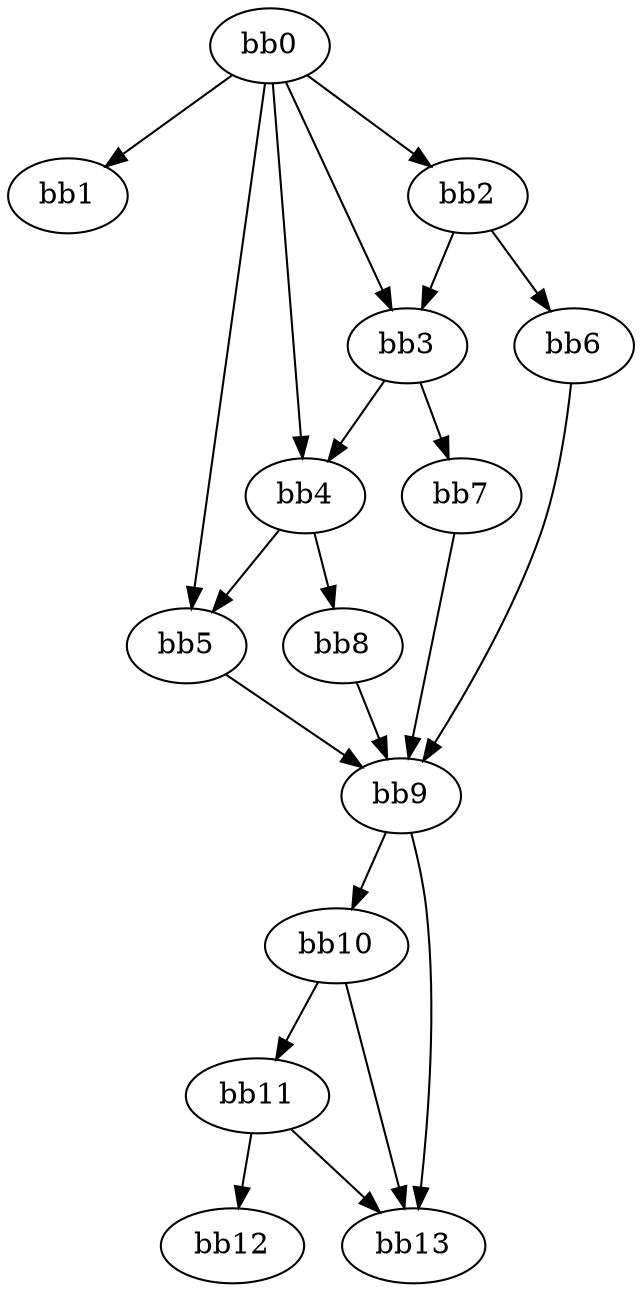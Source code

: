 digraph {
    0 [ label = "bb0\l" ]
    1 [ label = "bb1\l" ]
    2 [ label = "bb2\l" ]
    3 [ label = "bb3\l" ]
    4 [ label = "bb4\l" ]
    5 [ label = "bb5\l" ]
    6 [ label = "bb6\l" ]
    7 [ label = "bb7\l" ]
    8 [ label = "bb8\l" ]
    9 [ label = "bb9\l" ]
    10 [ label = "bb10\l" ]
    11 [ label = "bb11\l" ]
    12 [ label = "bb12\l" ]
    13 [ label = "bb13\l" ]
    0 -> 1 [ ]
    0 -> 2 [ ]
    0 -> 3 [ ]
    0 -> 4 [ ]
    0 -> 5 [ ]
    2 -> 3 [ ]
    2 -> 6 [ ]
    3 -> 4 [ ]
    3 -> 7 [ ]
    4 -> 5 [ ]
    4 -> 8 [ ]
    5 -> 9 [ ]
    6 -> 9 [ ]
    7 -> 9 [ ]
    8 -> 9 [ ]
    9 -> 10 [ ]
    9 -> 13 [ ]
    10 -> 11 [ ]
    10 -> 13 [ ]
    11 -> 12 [ ]
    11 -> 13 [ ]
}

